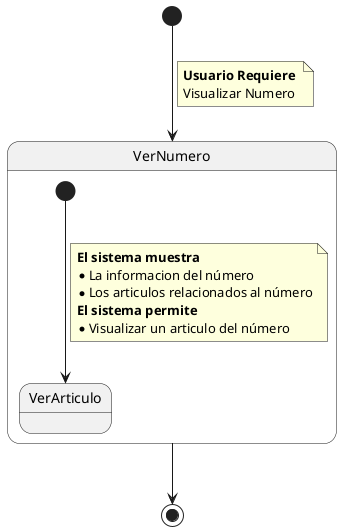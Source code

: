 @startuml Detalle Caso de Uso Ver Numero

State VerNumero {

    State  VerArticulo  
    [*] ---> VerArticulo
    note on link
        **El sistema muestra **
        * La informacion del número
        * Los articulos relacionados al número
        **El sistema permite **
        * Visualizar un articulo del número
    end note

}

[*] --> VerNumero
note on link
    **Usuario Requiere **
    Visualizar Numero
end note

VerNumero --> [*]

@enduml